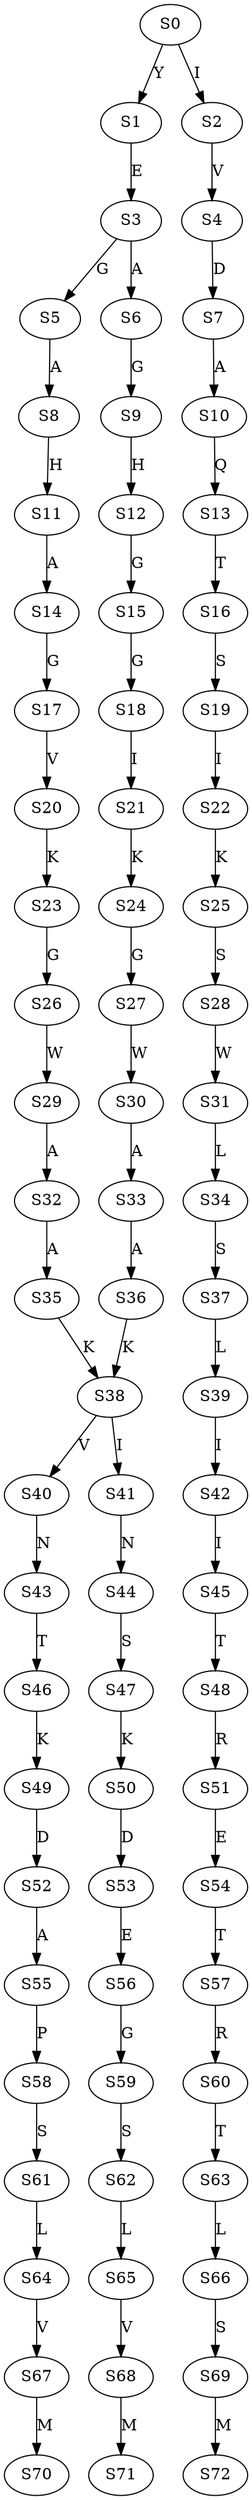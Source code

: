 strict digraph  {
	S0 -> S1 [ label = Y ];
	S0 -> S2 [ label = I ];
	S1 -> S3 [ label = E ];
	S2 -> S4 [ label = V ];
	S3 -> S5 [ label = G ];
	S3 -> S6 [ label = A ];
	S4 -> S7 [ label = D ];
	S5 -> S8 [ label = A ];
	S6 -> S9 [ label = G ];
	S7 -> S10 [ label = A ];
	S8 -> S11 [ label = H ];
	S9 -> S12 [ label = H ];
	S10 -> S13 [ label = Q ];
	S11 -> S14 [ label = A ];
	S12 -> S15 [ label = G ];
	S13 -> S16 [ label = T ];
	S14 -> S17 [ label = G ];
	S15 -> S18 [ label = G ];
	S16 -> S19 [ label = S ];
	S17 -> S20 [ label = V ];
	S18 -> S21 [ label = I ];
	S19 -> S22 [ label = I ];
	S20 -> S23 [ label = K ];
	S21 -> S24 [ label = K ];
	S22 -> S25 [ label = K ];
	S23 -> S26 [ label = G ];
	S24 -> S27 [ label = G ];
	S25 -> S28 [ label = S ];
	S26 -> S29 [ label = W ];
	S27 -> S30 [ label = W ];
	S28 -> S31 [ label = W ];
	S29 -> S32 [ label = A ];
	S30 -> S33 [ label = A ];
	S31 -> S34 [ label = L ];
	S32 -> S35 [ label = A ];
	S33 -> S36 [ label = A ];
	S34 -> S37 [ label = S ];
	S35 -> S38 [ label = K ];
	S36 -> S38 [ label = K ];
	S37 -> S39 [ label = L ];
	S38 -> S40 [ label = V ];
	S38 -> S41 [ label = I ];
	S39 -> S42 [ label = I ];
	S40 -> S43 [ label = N ];
	S41 -> S44 [ label = N ];
	S42 -> S45 [ label = I ];
	S43 -> S46 [ label = T ];
	S44 -> S47 [ label = S ];
	S45 -> S48 [ label = T ];
	S46 -> S49 [ label = K ];
	S47 -> S50 [ label = K ];
	S48 -> S51 [ label = R ];
	S49 -> S52 [ label = D ];
	S50 -> S53 [ label = D ];
	S51 -> S54 [ label = E ];
	S52 -> S55 [ label = A ];
	S53 -> S56 [ label = E ];
	S54 -> S57 [ label = T ];
	S55 -> S58 [ label = P ];
	S56 -> S59 [ label = G ];
	S57 -> S60 [ label = R ];
	S58 -> S61 [ label = S ];
	S59 -> S62 [ label = S ];
	S60 -> S63 [ label = T ];
	S61 -> S64 [ label = L ];
	S62 -> S65 [ label = L ];
	S63 -> S66 [ label = L ];
	S64 -> S67 [ label = V ];
	S65 -> S68 [ label = V ];
	S66 -> S69 [ label = S ];
	S67 -> S70 [ label = M ];
	S68 -> S71 [ label = M ];
	S69 -> S72 [ label = M ];
}
